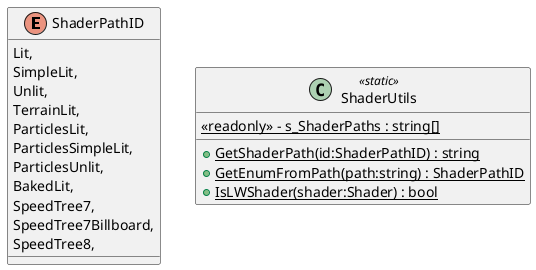 @startuml
enum ShaderPathID {
    Lit,
    SimpleLit,
    Unlit,
    TerrainLit,
    ParticlesLit,
    ParticlesSimpleLit,
    ParticlesUnlit,
    BakedLit,
    SpeedTree7,
    SpeedTree7Billboard,
    SpeedTree8,
}
class ShaderUtils <<static>> {
    {static} <<readonly>> - s_ShaderPaths : string[]
    + {static} GetShaderPath(id:ShaderPathID) : string
    + {static} GetEnumFromPath(path:string) : ShaderPathID
    + {static} IsLWShader(shader:Shader) : bool
}
@enduml
